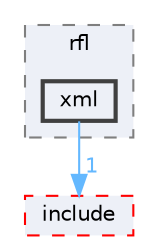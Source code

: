 digraph "external/reflect-cpp/src/rfl/xml"
{
 // LATEX_PDF_SIZE
  bgcolor="transparent";
  edge [fontname=Helvetica,fontsize=10,labelfontname=Helvetica,labelfontsize=10];
  node [fontname=Helvetica,fontsize=10,shape=box,height=0.2,width=0.4];
  compound=true
  subgraph clusterdir_b4343597247f4e6c17c01575f362c2a5 {
    graph [ bgcolor="#edf0f7", pencolor="grey50", label="rfl", fontname=Helvetica,fontsize=10 style="filled,dashed", URL="dir_b4343597247f4e6c17c01575f362c2a5.html",tooltip=""]
  dir_1d44b08d61783d68254d7c963dd49080 [label="xml", fillcolor="#edf0f7", color="grey25", style="filled,bold", URL="dir_1d44b08d61783d68254d7c963dd49080.html",tooltip=""];
  }
  dir_52db5b9842da2a9d3126408803d2a092 [label="include", fillcolor="#edf0f7", color="red", style="filled,dashed", URL="dir_52db5b9842da2a9d3126408803d2a092.html",tooltip=""];
  dir_1d44b08d61783d68254d7c963dd49080->dir_52db5b9842da2a9d3126408803d2a092 [headlabel="1", labeldistance=1.5 headhref="dir_000943_000385.html" href="dir_000943_000385.html" color="steelblue1" fontcolor="steelblue1"];
}
